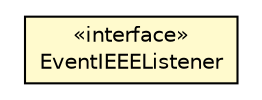 #!/usr/local/bin/dot
#
# Class diagram 
# Generated by UMLGraph version R5_6-24-gf6e263 (http://www.umlgraph.org/)
#

digraph G {
	edge [fontname="Helvetica",fontsize=10,labelfontname="Helvetica",labelfontsize=10];
	node [fontname="Helvetica",fontsize=10,shape=plaintext];
	nodesep=0.25;
	ranksep=0.5;
	// org.universAAL.lddi.lib.ieeex73std.events.EventIEEEListener
	c3918220 [label=<<table title="org.universAAL.lddi.lib.ieeex73std.events.EventIEEEListener" border="0" cellborder="1" cellspacing="0" cellpadding="2" port="p" bgcolor="lemonChiffon" href="./EventIEEEListener.html">
		<tr><td><table border="0" cellspacing="0" cellpadding="1">
<tr><td align="center" balign="center"> &#171;interface&#187; </td></tr>
<tr><td align="center" balign="center"> EventIEEEListener </td></tr>
		</table></td></tr>
		</table>>, URL="./EventIEEEListener.html", fontname="Helvetica", fontcolor="black", fontsize=10.0];
}

